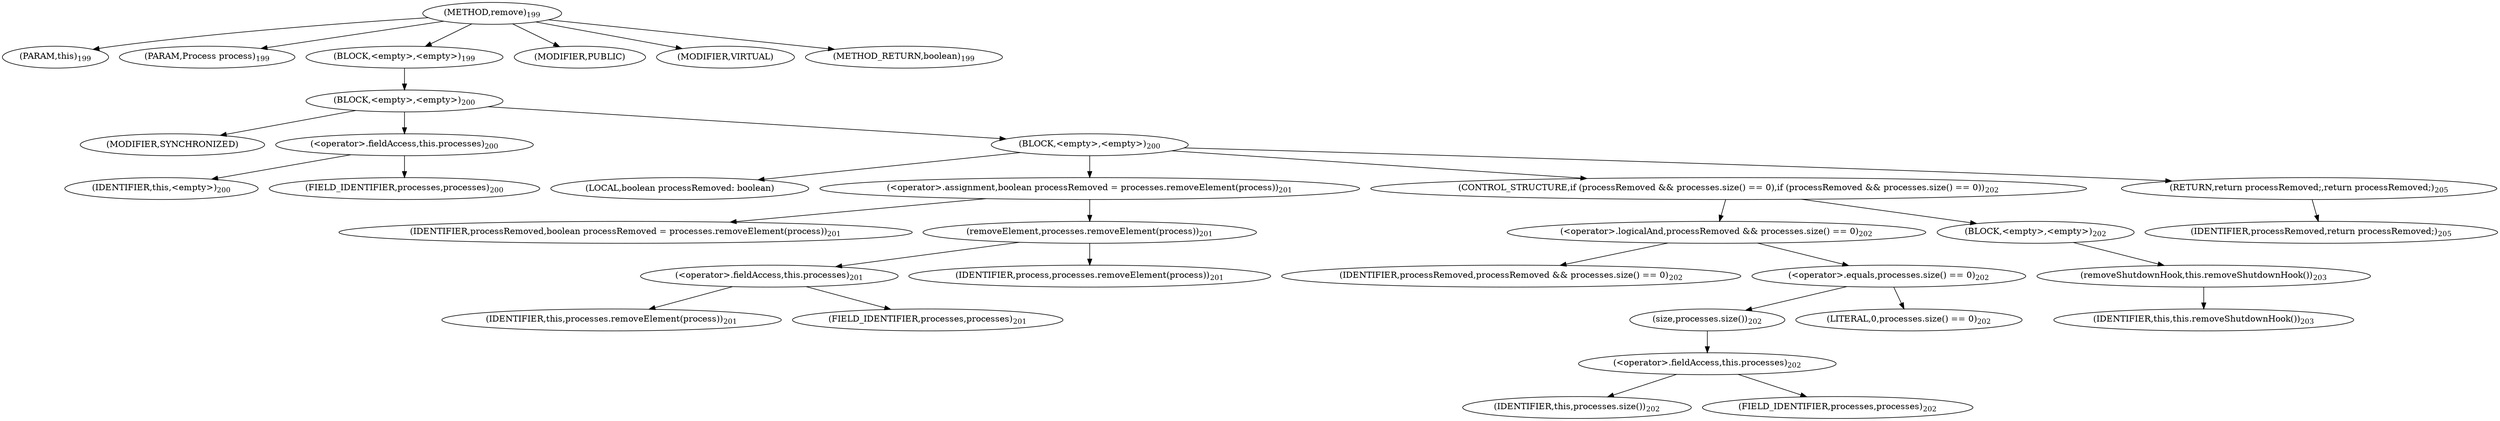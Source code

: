 digraph "remove" {  
"454" [label = <(METHOD,remove)<SUB>199</SUB>> ]
"74" [label = <(PARAM,this)<SUB>199</SUB>> ]
"455" [label = <(PARAM,Process process)<SUB>199</SUB>> ]
"456" [label = <(BLOCK,&lt;empty&gt;,&lt;empty&gt;)<SUB>199</SUB>> ]
"457" [label = <(BLOCK,&lt;empty&gt;,&lt;empty&gt;)<SUB>200</SUB>> ]
"458" [label = <(MODIFIER,SYNCHRONIZED)> ]
"459" [label = <(&lt;operator&gt;.fieldAccess,this.processes)<SUB>200</SUB>> ]
"460" [label = <(IDENTIFIER,this,&lt;empty&gt;)<SUB>200</SUB>> ]
"461" [label = <(FIELD_IDENTIFIER,processes,processes)<SUB>200</SUB>> ]
"462" [label = <(BLOCK,&lt;empty&gt;,&lt;empty&gt;)<SUB>200</SUB>> ]
"463" [label = <(LOCAL,boolean processRemoved: boolean)> ]
"464" [label = <(&lt;operator&gt;.assignment,boolean processRemoved = processes.removeElement(process))<SUB>201</SUB>> ]
"465" [label = <(IDENTIFIER,processRemoved,boolean processRemoved = processes.removeElement(process))<SUB>201</SUB>> ]
"466" [label = <(removeElement,processes.removeElement(process))<SUB>201</SUB>> ]
"467" [label = <(&lt;operator&gt;.fieldAccess,this.processes)<SUB>201</SUB>> ]
"468" [label = <(IDENTIFIER,this,processes.removeElement(process))<SUB>201</SUB>> ]
"469" [label = <(FIELD_IDENTIFIER,processes,processes)<SUB>201</SUB>> ]
"470" [label = <(IDENTIFIER,process,processes.removeElement(process))<SUB>201</SUB>> ]
"471" [label = <(CONTROL_STRUCTURE,if (processRemoved &amp;&amp; processes.size() == 0),if (processRemoved &amp;&amp; processes.size() == 0))<SUB>202</SUB>> ]
"472" [label = <(&lt;operator&gt;.logicalAnd,processRemoved &amp;&amp; processes.size() == 0)<SUB>202</SUB>> ]
"473" [label = <(IDENTIFIER,processRemoved,processRemoved &amp;&amp; processes.size() == 0)<SUB>202</SUB>> ]
"474" [label = <(&lt;operator&gt;.equals,processes.size() == 0)<SUB>202</SUB>> ]
"475" [label = <(size,processes.size())<SUB>202</SUB>> ]
"476" [label = <(&lt;operator&gt;.fieldAccess,this.processes)<SUB>202</SUB>> ]
"477" [label = <(IDENTIFIER,this,processes.size())<SUB>202</SUB>> ]
"478" [label = <(FIELD_IDENTIFIER,processes,processes)<SUB>202</SUB>> ]
"479" [label = <(LITERAL,0,processes.size() == 0)<SUB>202</SUB>> ]
"480" [label = <(BLOCK,&lt;empty&gt;,&lt;empty&gt;)<SUB>202</SUB>> ]
"481" [label = <(removeShutdownHook,this.removeShutdownHook())<SUB>203</SUB>> ]
"73" [label = <(IDENTIFIER,this,this.removeShutdownHook())<SUB>203</SUB>> ]
"482" [label = <(RETURN,return processRemoved;,return processRemoved;)<SUB>205</SUB>> ]
"483" [label = <(IDENTIFIER,processRemoved,return processRemoved;)<SUB>205</SUB>> ]
"484" [label = <(MODIFIER,PUBLIC)> ]
"485" [label = <(MODIFIER,VIRTUAL)> ]
"486" [label = <(METHOD_RETURN,boolean)<SUB>199</SUB>> ]
  "454" -> "74" 
  "454" -> "455" 
  "454" -> "456" 
  "454" -> "484" 
  "454" -> "485" 
  "454" -> "486" 
  "456" -> "457" 
  "457" -> "458" 
  "457" -> "459" 
  "457" -> "462" 
  "459" -> "460" 
  "459" -> "461" 
  "462" -> "463" 
  "462" -> "464" 
  "462" -> "471" 
  "462" -> "482" 
  "464" -> "465" 
  "464" -> "466" 
  "466" -> "467" 
  "466" -> "470" 
  "467" -> "468" 
  "467" -> "469" 
  "471" -> "472" 
  "471" -> "480" 
  "472" -> "473" 
  "472" -> "474" 
  "474" -> "475" 
  "474" -> "479" 
  "475" -> "476" 
  "476" -> "477" 
  "476" -> "478" 
  "480" -> "481" 
  "481" -> "73" 
  "482" -> "483" 
}
